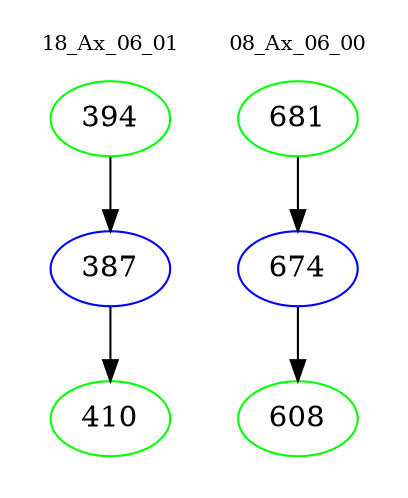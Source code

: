 digraph{
subgraph cluster_0 {
color = white
label = "18_Ax_06_01";
fontsize=10;
T0_394 [label="394", color="green"]
T0_394 -> T0_387 [color="black"]
T0_387 [label="387", color="blue"]
T0_387 -> T0_410 [color="black"]
T0_410 [label="410", color="green"]
}
subgraph cluster_1 {
color = white
label = "08_Ax_06_00";
fontsize=10;
T1_681 [label="681", color="green"]
T1_681 -> T1_674 [color="black"]
T1_674 [label="674", color="blue"]
T1_674 -> T1_608 [color="black"]
T1_608 [label="608", color="green"]
}
}
